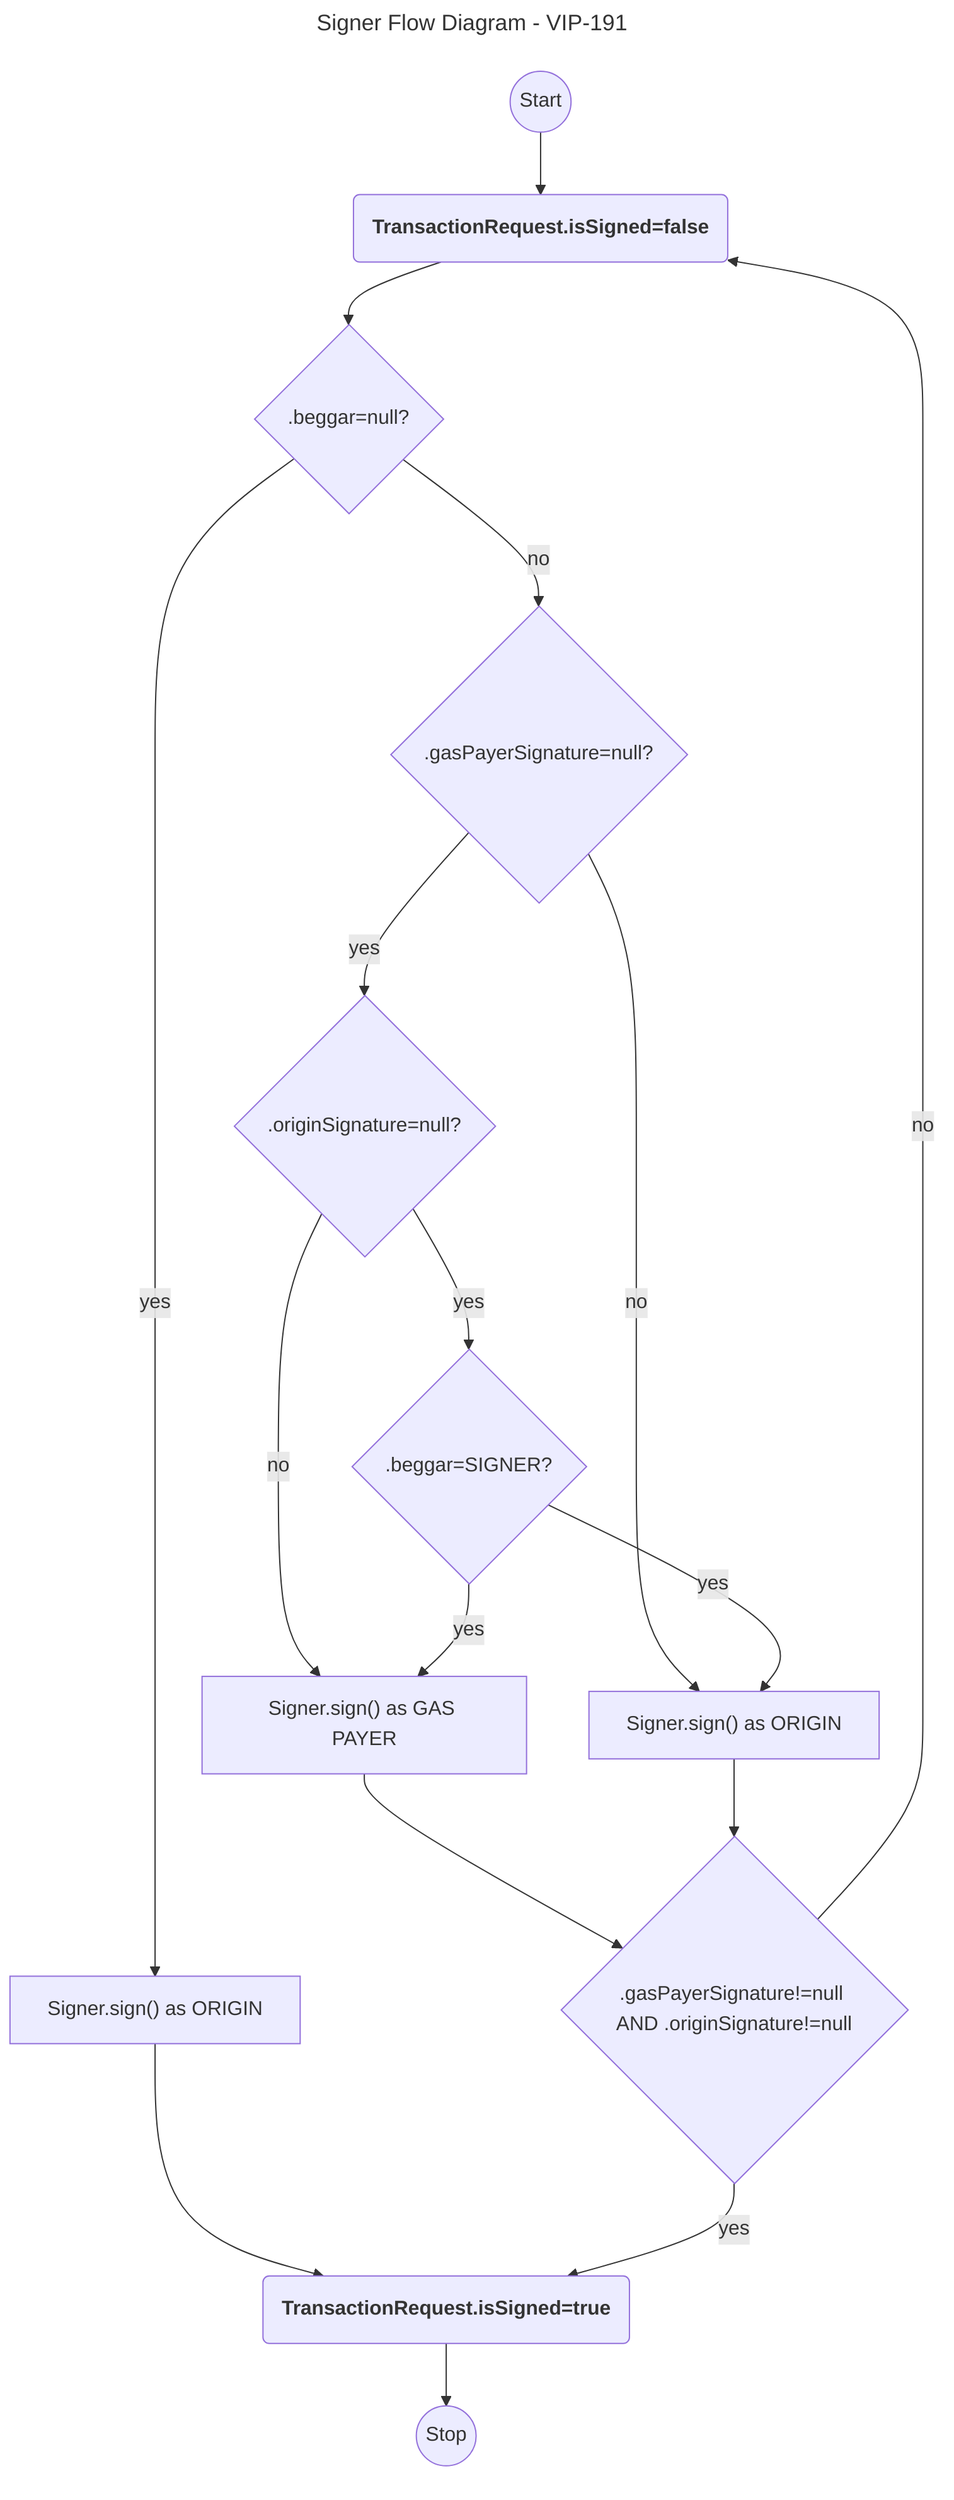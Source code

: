 ---
title: Signer Flow Diagram - VIP-191
---
flowchart TB
    START(("Start"))
    TXR("`**TransactionRequest.isSigned=false**`")
    TXR_B{.beggar=null?}
    OS_TXR["Signer.sign() as ORIGIN"]
    TXR_BS{.beggar=SIGNER?}
    OS_TXR_BST["Signer.sign() as ORIGIN"]
    GS_TXR_BSF["Signer.sign() as GAS PAYER"]
    TXR_G{.gasPayerSignature=null?}
    TXR_O{.originSignature=null?}
    TXR_S{".gasPayerSignature!=null AND .originSignature!=null"}
    STXR("`**TransactionRequest.isSigned=true**`")
    STOP(("Stop"))
    START --> TXR
    TXR --> TXR_B
    TXR_B -- yes--> OS_TXR
    OS_TXR --> STXR
    TXR_B -- no --> TXR_G
    TXR_G -- yes --> TXR_O
    TXR_G -- no --> OS_TXR_BST
    TXR_O -- yes --> TXR_BS
    TXR_O -- no --> GS_TXR_BSF
    TXR_BS -- yes --> OS_TXR_BST
    TXR_BS -- "yes" --> GS_TXR_BSF
    GS_TXR_BSF --> TXR_S
    OS_TXR_BST --> TXR_S
    TXR_S -- no --> TXR
    TXR_S -- yes --> STXR
    STXR --> STOP